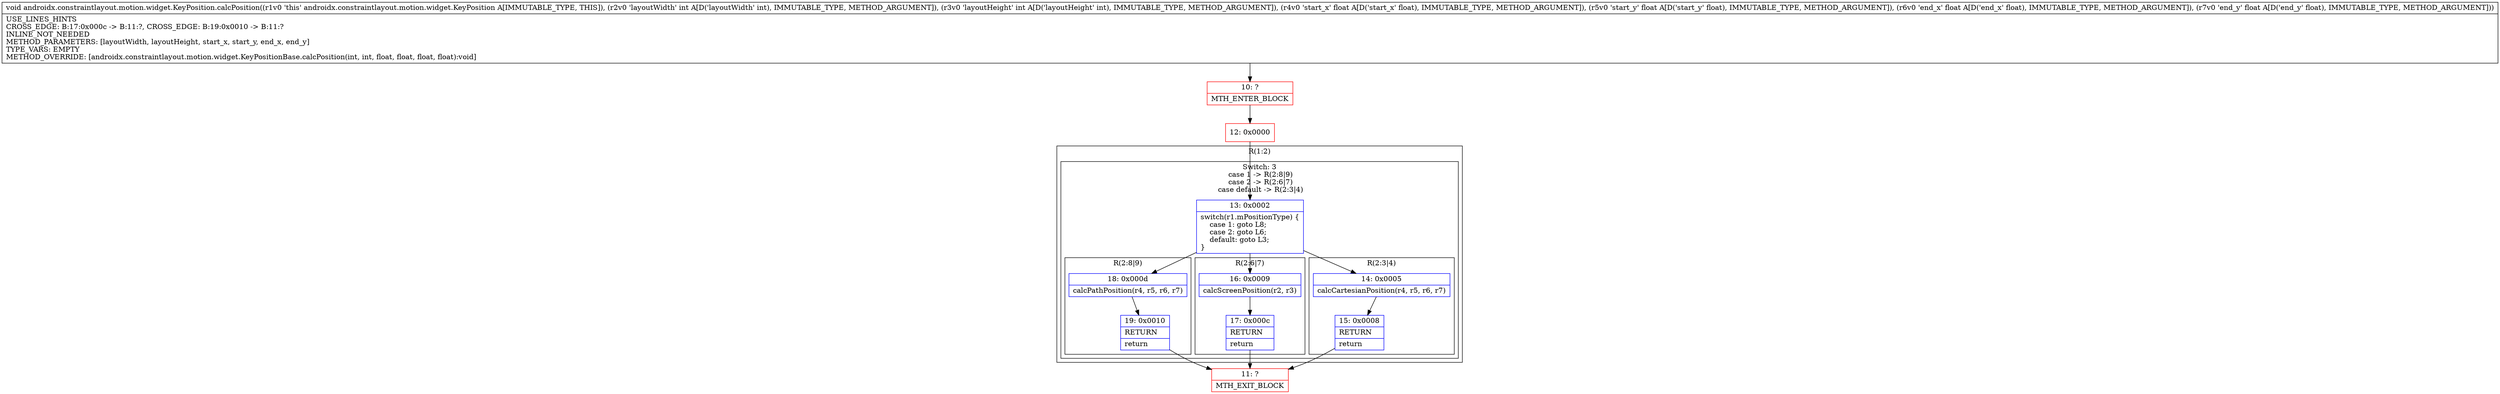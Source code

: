 digraph "CFG forandroidx.constraintlayout.motion.widget.KeyPosition.calcPosition(IIFFFF)V" {
subgraph cluster_Region_1012046504 {
label = "R(1:2)";
node [shape=record,color=blue];
subgraph cluster_SwitchRegion_1983290974 {
label = "Switch: 3
 case 1 -> R(2:8|9)
 case 2 -> R(2:6|7)
 case default -> R(2:3|4)";
node [shape=record,color=blue];
Node_13 [shape=record,label="{13\:\ 0x0002|switch(r1.mPositionType) \{\l    case 1: goto L8;\l    case 2: goto L6;\l    default: goto L3;\l\}\l}"];
subgraph cluster_Region_1806088070 {
label = "R(2:8|9)";
node [shape=record,color=blue];
Node_18 [shape=record,label="{18\:\ 0x000d|calcPathPosition(r4, r5, r6, r7)\l}"];
Node_19 [shape=record,label="{19\:\ 0x0010|RETURN\l|return\l}"];
}
subgraph cluster_Region_403246850 {
label = "R(2:6|7)";
node [shape=record,color=blue];
Node_16 [shape=record,label="{16\:\ 0x0009|calcScreenPosition(r2, r3)\l}"];
Node_17 [shape=record,label="{17\:\ 0x000c|RETURN\l|return\l}"];
}
subgraph cluster_Region_807817585 {
label = "R(2:3|4)";
node [shape=record,color=blue];
Node_14 [shape=record,label="{14\:\ 0x0005|calcCartesianPosition(r4, r5, r6, r7)\l}"];
Node_15 [shape=record,label="{15\:\ 0x0008|RETURN\l|return\l}"];
}
}
}
Node_10 [shape=record,color=red,label="{10\:\ ?|MTH_ENTER_BLOCK\l}"];
Node_12 [shape=record,color=red,label="{12\:\ 0x0000}"];
Node_11 [shape=record,color=red,label="{11\:\ ?|MTH_EXIT_BLOCK\l}"];
MethodNode[shape=record,label="{void androidx.constraintlayout.motion.widget.KeyPosition.calcPosition((r1v0 'this' androidx.constraintlayout.motion.widget.KeyPosition A[IMMUTABLE_TYPE, THIS]), (r2v0 'layoutWidth' int A[D('layoutWidth' int), IMMUTABLE_TYPE, METHOD_ARGUMENT]), (r3v0 'layoutHeight' int A[D('layoutHeight' int), IMMUTABLE_TYPE, METHOD_ARGUMENT]), (r4v0 'start_x' float A[D('start_x' float), IMMUTABLE_TYPE, METHOD_ARGUMENT]), (r5v0 'start_y' float A[D('start_y' float), IMMUTABLE_TYPE, METHOD_ARGUMENT]), (r6v0 'end_x' float A[D('end_x' float), IMMUTABLE_TYPE, METHOD_ARGUMENT]), (r7v0 'end_y' float A[D('end_y' float), IMMUTABLE_TYPE, METHOD_ARGUMENT]))  | USE_LINES_HINTS\lCROSS_EDGE: B:17:0x000c \-\> B:11:?, CROSS_EDGE: B:19:0x0010 \-\> B:11:?\lINLINE_NOT_NEEDED\lMETHOD_PARAMETERS: [layoutWidth, layoutHeight, start_x, start_y, end_x, end_y]\lTYPE_VARS: EMPTY\lMETHOD_OVERRIDE: [androidx.constraintlayout.motion.widget.KeyPositionBase.calcPosition(int, int, float, float, float, float):void]\l}"];
MethodNode -> Node_10;Node_13 -> Node_14;
Node_13 -> Node_16;
Node_13 -> Node_18;
Node_18 -> Node_19;
Node_19 -> Node_11;
Node_16 -> Node_17;
Node_17 -> Node_11;
Node_14 -> Node_15;
Node_15 -> Node_11;
Node_10 -> Node_12;
Node_12 -> Node_13;
}

